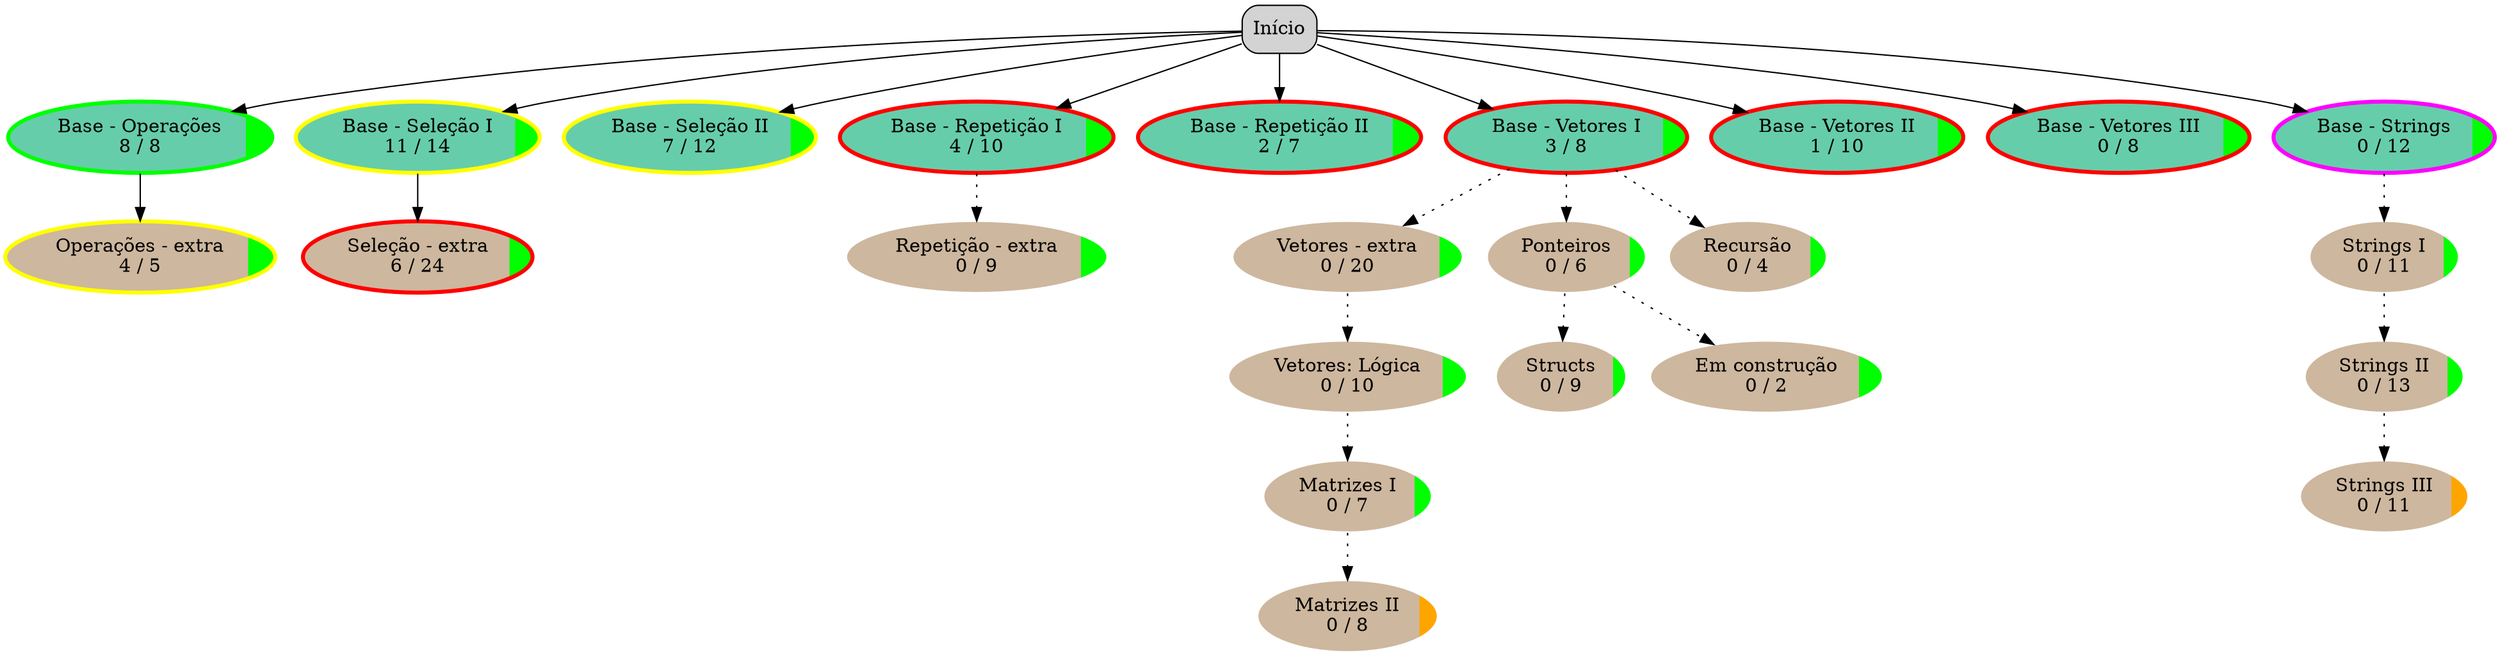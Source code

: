 digraph diag {
  node [penwidth=1, style="rounded,filled", shape=box]
  "Início" -> "Base - Operações\n8 / 8"
  "Início" -> "Base - Seleção I\n11 / 14"
  "Início" -> "Base - Seleção II\n7 / 12"
  "Início" -> "Base - Repetição I\n4 / 10"
  "Início" -> "Base - Repetição II\n2 / 7"
  "Início" -> "Base - Vetores I\n3 / 8"
  "Início" -> "Base - Vetores II\n1 / 10"
  "Início" -> "Base - Vetores III\n0 / 8"
  "Início" -> "Base - Strings\n0 / 12"
  "Base - Operações\n8 / 8" -> "Operações - extra\n4 / 5" 
  "Base - Seleção I\n11 / 14" -> "Seleção - extra\n6 / 24" 
  "Base - Repetição I\n4 / 10" -> "Repetição - extra\n0 / 9" [style=dotted]
  "Base - Vetores I\n3 / 8" -> "Vetores - extra\n0 / 20" [style=dotted]
  "Vetores - extra\n0 / 20" -> "Vetores: Lógica\n0 / 10" [style=dotted]
  "Base - Strings\n0 / 12" -> "Strings I\n0 / 11" [style=dotted]
  "Strings I\n0 / 11" -> "Strings II\n0 / 13" [style=dotted]
  "Strings II\n0 / 13" -> "Strings III\n0 / 11" [style=dotted]
  "Vetores: Lógica\n0 / 10" -> "Matrizes I\n0 / 7" [style=dotted]
  "Matrizes I\n0 / 7" -> "Matrizes II\n0 / 8" [style=dotted]
  "Base - Vetores I\n3 / 8" -> "Ponteiros\n0 / 6" [style=dotted]
  "Base - Vetores I\n3 / 8" -> "Recursão\n0 / 4" [style=dotted]
  "Ponteiros\n0 / 6" -> "Structs\n0 / 9" [style=dotted]
  "Ponteiros\n0 / 6" -> "Em construção\n0 / 2" [style=dotted]
  "Base - Operações\n8 / 8" [shape=ellipse color=green penwidth=3 fillcolor="aquamarine3;0.9:lime" ]
  "Base - Seleção I\n11 / 14" [shape=ellipse color=yellow penwidth=3 fillcolor="aquamarine3;0.9:lime" ]
  "Base - Seleção II\n7 / 12" [shape=ellipse color=yellow penwidth=3 fillcolor="aquamarine3;0.9:lime" ]
  "Base - Repetição I\n4 / 10" [shape=ellipse color=red penwidth=3 fillcolor="aquamarine3;0.9:lime" ]
  "Base - Repetição II\n2 / 7" [shape=ellipse color=red penwidth=3 fillcolor="aquamarine3;0.9:lime" ]
  "Base - Vetores I\n3 / 8" [shape=ellipse color=red penwidth=3 fillcolor="aquamarine3;0.9:lime" ]
  "Base - Vetores II\n1 / 10" [shape=ellipse color=red penwidth=3 fillcolor="aquamarine3;0.9:lime" ]
  "Base - Vetores III\n0 / 8" [shape=ellipse color=red penwidth=3 fillcolor="aquamarine3;0.9:lime" ]
  "Base - Strings\n0 / 12" [shape=ellipse color=magenta penwidth=3 fillcolor="aquamarine3;0.9:lime" ]
  "Operações - extra\n4 / 5" [shape=ellipse color=yellow penwidth=3 fillcolor="bisque3;0.9:lime" ]
  "Seleção - extra\n6 / 24" [shape=ellipse color=red penwidth=3 fillcolor="bisque3;0.9:lime" ]
  "Repetição - extra\n0 / 9" [shape=ellipse color=white penwidth=1 fillcolor="bisque3;0.9:lime" ]
  "Vetores - extra\n0 / 20" [shape=ellipse color=white penwidth=1 fillcolor="bisque3;0.9:lime" ]
  "Vetores: Lógica\n0 / 10" [shape=ellipse color=white penwidth=1 fillcolor="bisque3;0.9:lime" ]
  "Strings I\n0 / 11" [shape=ellipse color=white penwidth=1 fillcolor="bisque3;0.9:lime" ]
  "Strings II\n0 / 13" [shape=ellipse color=white penwidth=1 fillcolor="bisque3;0.9:lime" ]
  "Strings III\n0 / 11" [shape=ellipse color=white penwidth=1 fillcolor="bisque3;0.9:orange" ]
  "Matrizes I\n0 / 7" [shape=ellipse color=white penwidth=1 fillcolor="bisque3;0.9:lime" ]
  "Matrizes II\n0 / 8" [shape=ellipse color=white penwidth=1 fillcolor="bisque3;0.9:orange" ]
  "Ponteiros\n0 / 6" [shape=ellipse color=white penwidth=1 fillcolor="bisque3;0.9:lime" ]
  "Recursão\n0 / 4" [shape=ellipse color=white penwidth=1 fillcolor="bisque3;0.9:lime" ]
  "Structs\n0 / 9" [shape=ellipse color=white penwidth=1 fillcolor="bisque3;0.9:lime" ]
  "Em construção\n0 / 2" [shape=ellipse color=white penwidth=1 fillcolor="bisque3;0.9:lime" ]
}
